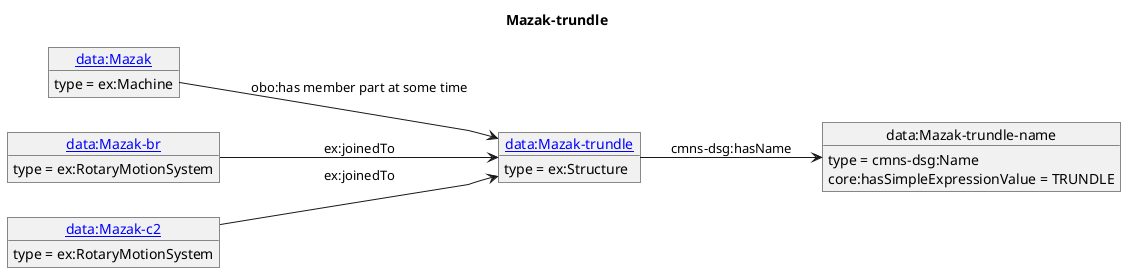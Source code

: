 @startuml
skinparam linetype polyline
left to right direction
title Mazak-trundle
object "[[./Mazak-trundle.html data:Mazak-trundle]]" as o1 {
 type = ex:Structure
 }
object "data:Mazak-trundle-name" as o2 {
 type = cmns-dsg:Name
 }
object "[[./Mazak.html data:Mazak]]" as o3 {
 type = ex:Machine
 }
object "[[./Mazak-br.html data:Mazak-br]]" as o4 {
 type = ex:RotaryMotionSystem
 }
object "[[./Mazak-c2.html data:Mazak-c2]]" as o5 {
 type = ex:RotaryMotionSystem
 }
o1 --> o2 : cmns-dsg:hasName
o2 : core:hasSimpleExpressionValue = TRUNDLE
o3 --> o1 : obo:has member part at some time
o4 --> o1 : ex:joinedTo
o5 --> o1 : ex:joinedTo
@enduml
